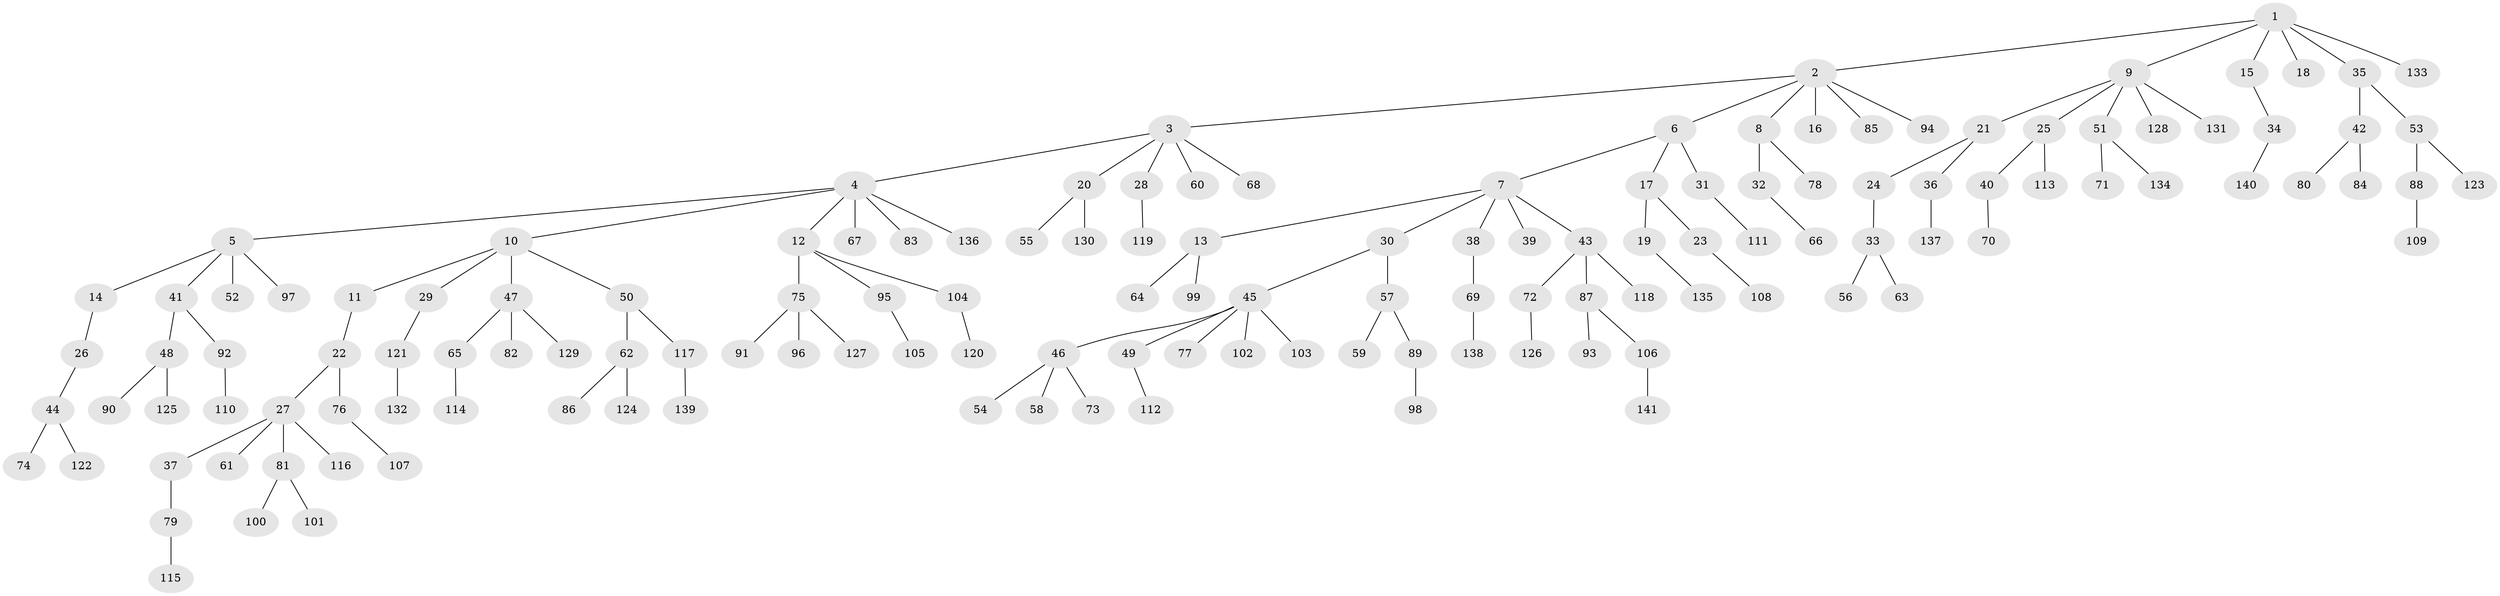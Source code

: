 // Generated by graph-tools (version 1.1) at 2025/53/03/09/25 04:53:53]
// undirected, 141 vertices, 140 edges
graph export_dot {
graph [start="1"]
  node [color=gray90,style=filled];
  1;
  2;
  3;
  4;
  5;
  6;
  7;
  8;
  9;
  10;
  11;
  12;
  13;
  14;
  15;
  16;
  17;
  18;
  19;
  20;
  21;
  22;
  23;
  24;
  25;
  26;
  27;
  28;
  29;
  30;
  31;
  32;
  33;
  34;
  35;
  36;
  37;
  38;
  39;
  40;
  41;
  42;
  43;
  44;
  45;
  46;
  47;
  48;
  49;
  50;
  51;
  52;
  53;
  54;
  55;
  56;
  57;
  58;
  59;
  60;
  61;
  62;
  63;
  64;
  65;
  66;
  67;
  68;
  69;
  70;
  71;
  72;
  73;
  74;
  75;
  76;
  77;
  78;
  79;
  80;
  81;
  82;
  83;
  84;
  85;
  86;
  87;
  88;
  89;
  90;
  91;
  92;
  93;
  94;
  95;
  96;
  97;
  98;
  99;
  100;
  101;
  102;
  103;
  104;
  105;
  106;
  107;
  108;
  109;
  110;
  111;
  112;
  113;
  114;
  115;
  116;
  117;
  118;
  119;
  120;
  121;
  122;
  123;
  124;
  125;
  126;
  127;
  128;
  129;
  130;
  131;
  132;
  133;
  134;
  135;
  136;
  137;
  138;
  139;
  140;
  141;
  1 -- 2;
  1 -- 9;
  1 -- 15;
  1 -- 18;
  1 -- 35;
  1 -- 133;
  2 -- 3;
  2 -- 6;
  2 -- 8;
  2 -- 16;
  2 -- 85;
  2 -- 94;
  3 -- 4;
  3 -- 20;
  3 -- 28;
  3 -- 60;
  3 -- 68;
  4 -- 5;
  4 -- 10;
  4 -- 12;
  4 -- 67;
  4 -- 83;
  4 -- 136;
  5 -- 14;
  5 -- 41;
  5 -- 52;
  5 -- 97;
  6 -- 7;
  6 -- 17;
  6 -- 31;
  7 -- 13;
  7 -- 30;
  7 -- 38;
  7 -- 39;
  7 -- 43;
  8 -- 32;
  8 -- 78;
  9 -- 21;
  9 -- 25;
  9 -- 51;
  9 -- 128;
  9 -- 131;
  10 -- 11;
  10 -- 29;
  10 -- 47;
  10 -- 50;
  11 -- 22;
  12 -- 75;
  12 -- 95;
  12 -- 104;
  13 -- 64;
  13 -- 99;
  14 -- 26;
  15 -- 34;
  17 -- 19;
  17 -- 23;
  19 -- 135;
  20 -- 55;
  20 -- 130;
  21 -- 24;
  21 -- 36;
  22 -- 27;
  22 -- 76;
  23 -- 108;
  24 -- 33;
  25 -- 40;
  25 -- 113;
  26 -- 44;
  27 -- 37;
  27 -- 61;
  27 -- 81;
  27 -- 116;
  28 -- 119;
  29 -- 121;
  30 -- 45;
  30 -- 57;
  31 -- 111;
  32 -- 66;
  33 -- 56;
  33 -- 63;
  34 -- 140;
  35 -- 42;
  35 -- 53;
  36 -- 137;
  37 -- 79;
  38 -- 69;
  40 -- 70;
  41 -- 48;
  41 -- 92;
  42 -- 80;
  42 -- 84;
  43 -- 72;
  43 -- 87;
  43 -- 118;
  44 -- 74;
  44 -- 122;
  45 -- 46;
  45 -- 49;
  45 -- 77;
  45 -- 102;
  45 -- 103;
  46 -- 54;
  46 -- 58;
  46 -- 73;
  47 -- 65;
  47 -- 82;
  47 -- 129;
  48 -- 90;
  48 -- 125;
  49 -- 112;
  50 -- 62;
  50 -- 117;
  51 -- 71;
  51 -- 134;
  53 -- 88;
  53 -- 123;
  57 -- 59;
  57 -- 89;
  62 -- 86;
  62 -- 124;
  65 -- 114;
  69 -- 138;
  72 -- 126;
  75 -- 91;
  75 -- 96;
  75 -- 127;
  76 -- 107;
  79 -- 115;
  81 -- 100;
  81 -- 101;
  87 -- 93;
  87 -- 106;
  88 -- 109;
  89 -- 98;
  92 -- 110;
  95 -- 105;
  104 -- 120;
  106 -- 141;
  117 -- 139;
  121 -- 132;
}
